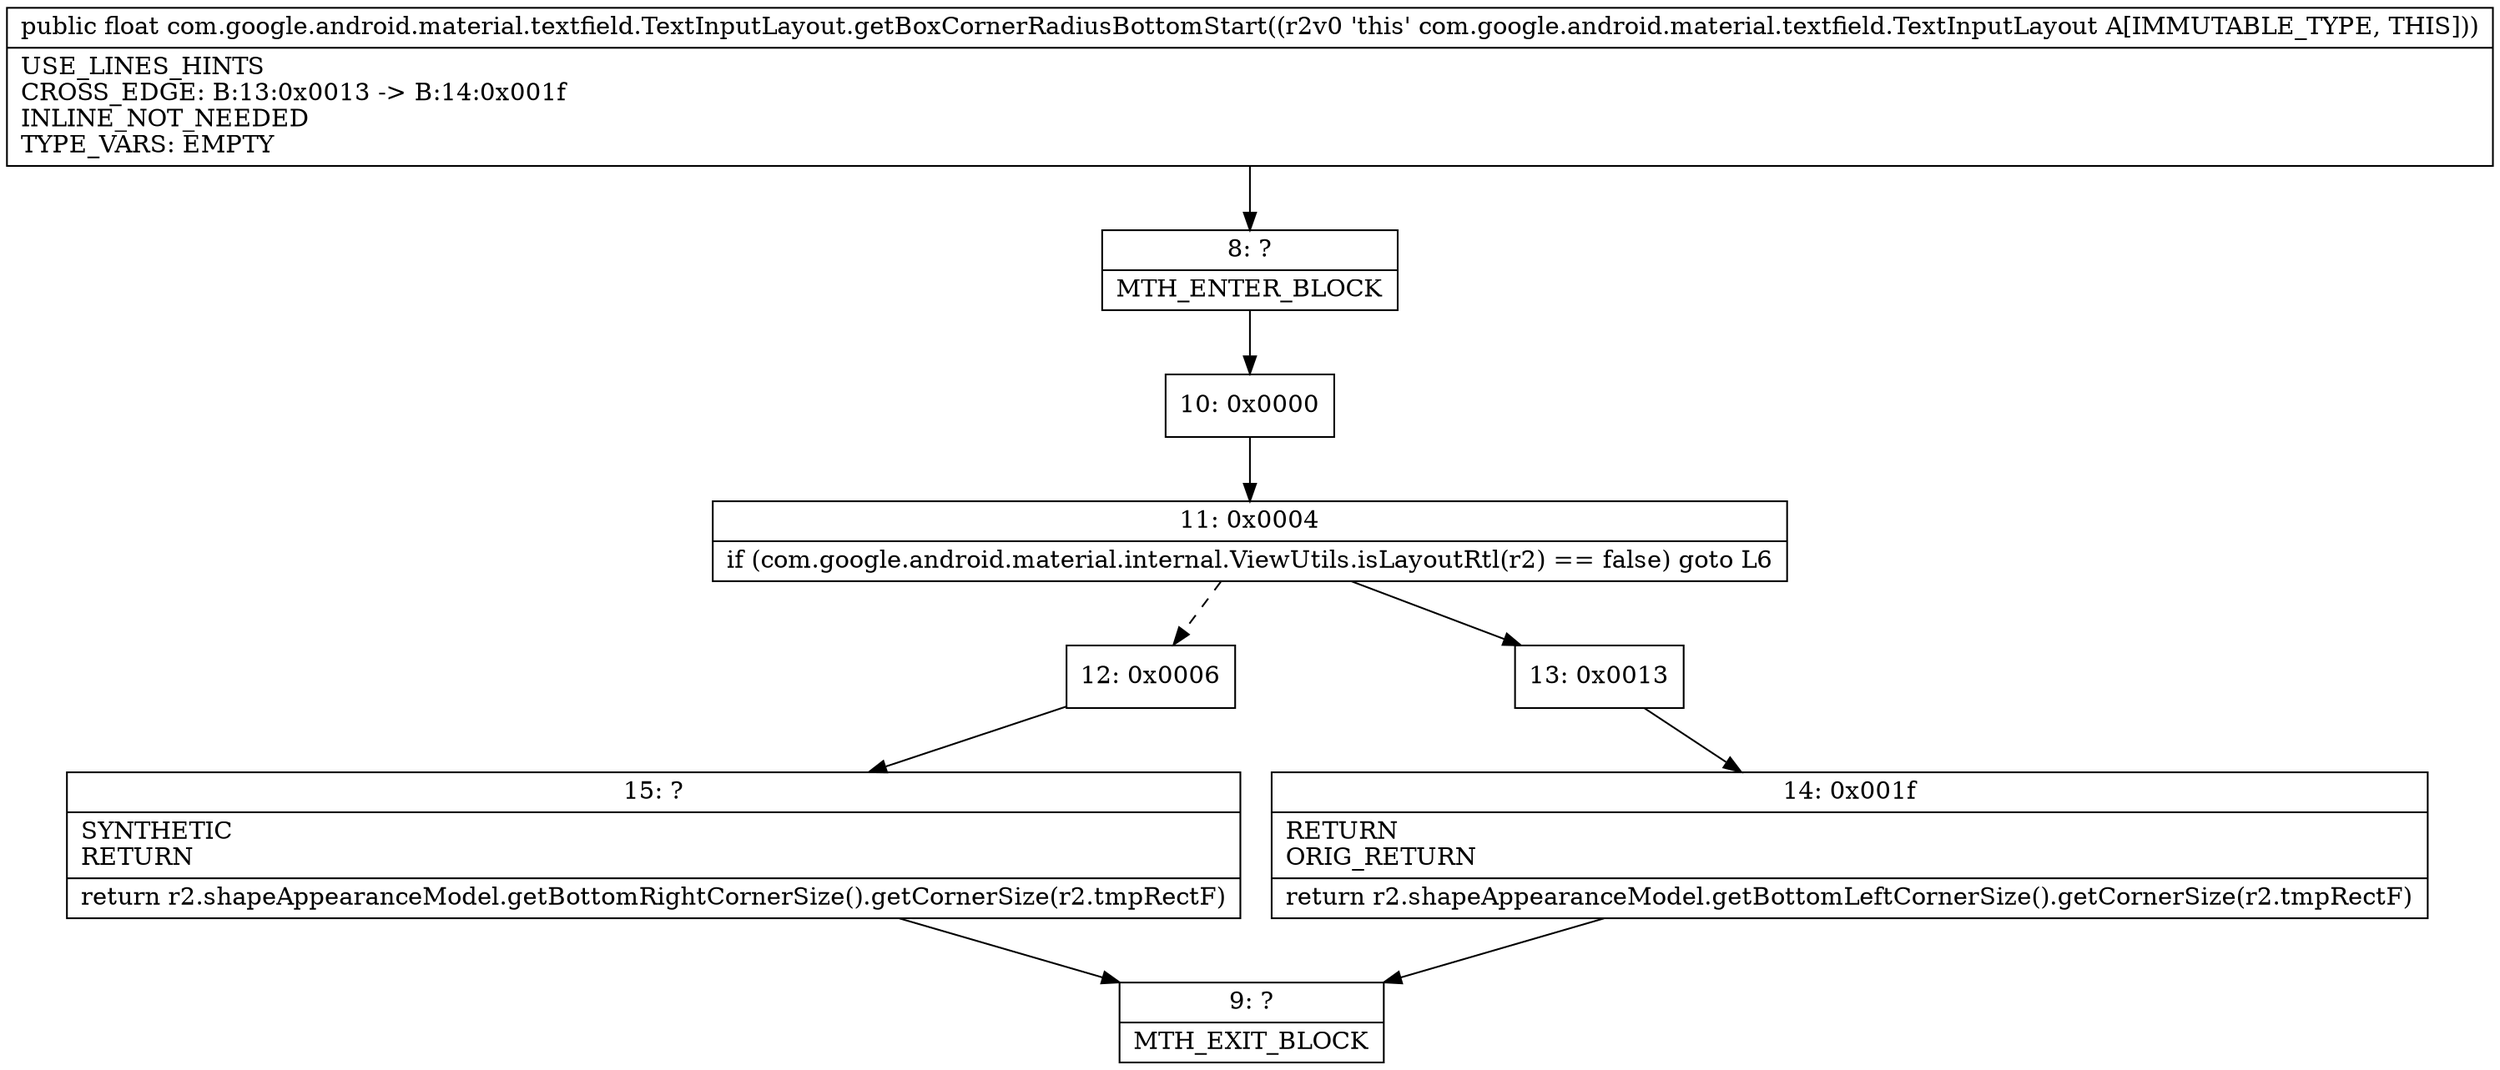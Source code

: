 digraph "CFG forcom.google.android.material.textfield.TextInputLayout.getBoxCornerRadiusBottomStart()F" {
Node_8 [shape=record,label="{8\:\ ?|MTH_ENTER_BLOCK\l}"];
Node_10 [shape=record,label="{10\:\ 0x0000}"];
Node_11 [shape=record,label="{11\:\ 0x0004|if (com.google.android.material.internal.ViewUtils.isLayoutRtl(r2) == false) goto L6\l}"];
Node_12 [shape=record,label="{12\:\ 0x0006}"];
Node_15 [shape=record,label="{15\:\ ?|SYNTHETIC\lRETURN\l|return r2.shapeAppearanceModel.getBottomRightCornerSize().getCornerSize(r2.tmpRectF)\l}"];
Node_9 [shape=record,label="{9\:\ ?|MTH_EXIT_BLOCK\l}"];
Node_13 [shape=record,label="{13\:\ 0x0013}"];
Node_14 [shape=record,label="{14\:\ 0x001f|RETURN\lORIG_RETURN\l|return r2.shapeAppearanceModel.getBottomLeftCornerSize().getCornerSize(r2.tmpRectF)\l}"];
MethodNode[shape=record,label="{public float com.google.android.material.textfield.TextInputLayout.getBoxCornerRadiusBottomStart((r2v0 'this' com.google.android.material.textfield.TextInputLayout A[IMMUTABLE_TYPE, THIS]))  | USE_LINES_HINTS\lCROSS_EDGE: B:13:0x0013 \-\> B:14:0x001f\lINLINE_NOT_NEEDED\lTYPE_VARS: EMPTY\l}"];
MethodNode -> Node_8;Node_8 -> Node_10;
Node_10 -> Node_11;
Node_11 -> Node_12[style=dashed];
Node_11 -> Node_13;
Node_12 -> Node_15;
Node_15 -> Node_9;
Node_13 -> Node_14;
Node_14 -> Node_9;
}

